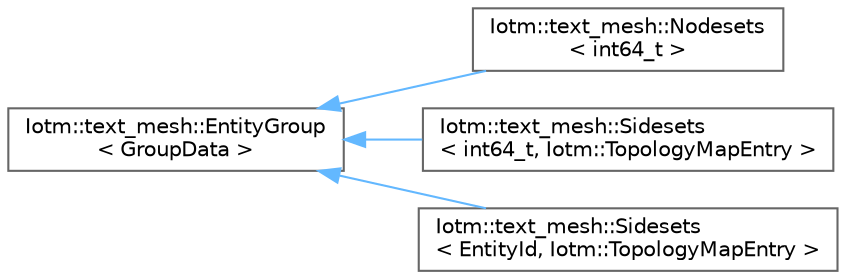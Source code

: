 digraph "Graphical Class Hierarchy"
{
 // INTERACTIVE_SVG=YES
 // LATEX_PDF_SIZE
  bgcolor="transparent";
  edge [fontname=Helvetica,fontsize=10,labelfontname=Helvetica,labelfontsize=10];
  node [fontname=Helvetica,fontsize=10,shape=box,height=0.2,width=0.4];
  rankdir="LR";
  Node0 [id="Node000000",label="Iotm::text_mesh::EntityGroup\l\< GroupData \>",height=0.2,width=0.4,color="grey40", fillcolor="white", style="filled",URL="$classIotm_1_1text__mesh_1_1EntityGroup.html",tooltip=" "];
  Node0 -> Node1 [id="edge285_Node000000_Node000001",dir="back",color="steelblue1",style="solid",tooltip=" "];
  Node1 [id="Node000001",label="Iotm::text_mesh::Nodesets\l\< int64_t \>",height=0.2,width=0.4,color="grey40", fillcolor="white", style="filled",URL="$classIotm_1_1text__mesh_1_1Nodesets.html",tooltip=" "];
  Node0 -> Node2 [id="edge286_Node000000_Node000002",dir="back",color="steelblue1",style="solid",tooltip=" "];
  Node2 [id="Node000002",label="Iotm::text_mesh::Sidesets\l\< int64_t, Iotm::TopologyMapEntry \>",height=0.2,width=0.4,color="grey40", fillcolor="white", style="filled",URL="$classIotm_1_1text__mesh_1_1Sidesets.html",tooltip=" "];
  Node0 -> Node3 [id="edge287_Node000000_Node000003",dir="back",color="steelblue1",style="solid",tooltip=" "];
  Node3 [id="Node000003",label="Iotm::text_mesh::Sidesets\l\< EntityId, Iotm::TopologyMapEntry \>",height=0.2,width=0.4,color="grey40", fillcolor="white", style="filled",URL="$classIotm_1_1text__mesh_1_1Sidesets.html",tooltip=" "];
}
